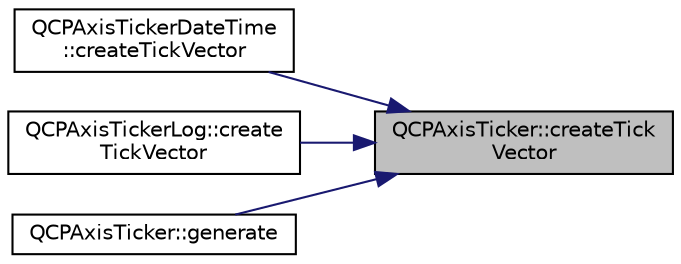 digraph "QCPAxisTicker::createTickVector"
{
 // LATEX_PDF_SIZE
  edge [fontname="Helvetica",fontsize="10",labelfontname="Helvetica",labelfontsize="10"];
  node [fontname="Helvetica",fontsize="10",shape=record];
  rankdir="RL";
  Node1 [label="QCPAxisTicker::createTick\lVector",height=0.2,width=0.4,color="black", fillcolor="grey75", style="filled", fontcolor="black",tooltip=" "];
  Node1 -> Node2 [dir="back",color="midnightblue",fontsize="10",style="solid",fontname="Helvetica"];
  Node2 [label="QCPAxisTickerDateTime\l::createTickVector",height=0.2,width=0.4,color="black", fillcolor="white", style="filled",URL="$classQCPAxisTickerDateTime.html#a44c2c09a303d281801b69226e243047d",tooltip=" "];
  Node1 -> Node3 [dir="back",color="midnightblue",fontsize="10",style="solid",fontname="Helvetica"];
  Node3 [label="QCPAxisTickerLog::create\lTickVector",height=0.2,width=0.4,color="black", fillcolor="white", style="filled",URL="$classQCPAxisTickerLog.html#af8873a8d1d2b9392d8f7a73218c889ab",tooltip=" "];
  Node1 -> Node4 [dir="back",color="midnightblue",fontsize="10",style="solid",fontname="Helvetica"];
  Node4 [label="QCPAxisTicker::generate",height=0.2,width=0.4,color="black", fillcolor="white", style="filled",URL="$classQCPAxisTicker.html#aefbd11725678ca824add8cf926cbc856",tooltip=" "];
}
